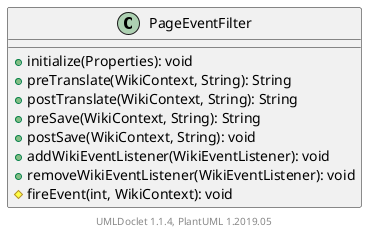 @startuml

    class PageEventFilter [[PageEventFilter.html]] {
        +initialize(Properties): void
        +preTranslate(WikiContext, String): String
        +postTranslate(WikiContext, String): String
        +preSave(WikiContext, String): String
        +postSave(WikiContext, String): void
        +addWikiEventListener(WikiEventListener): void
        +removeWikiEventListener(WikiEventListener): void
        #fireEvent(int, WikiContext): void
    }


    center footer UMLDoclet 1.1.4, PlantUML 1.2019.05
@enduml
